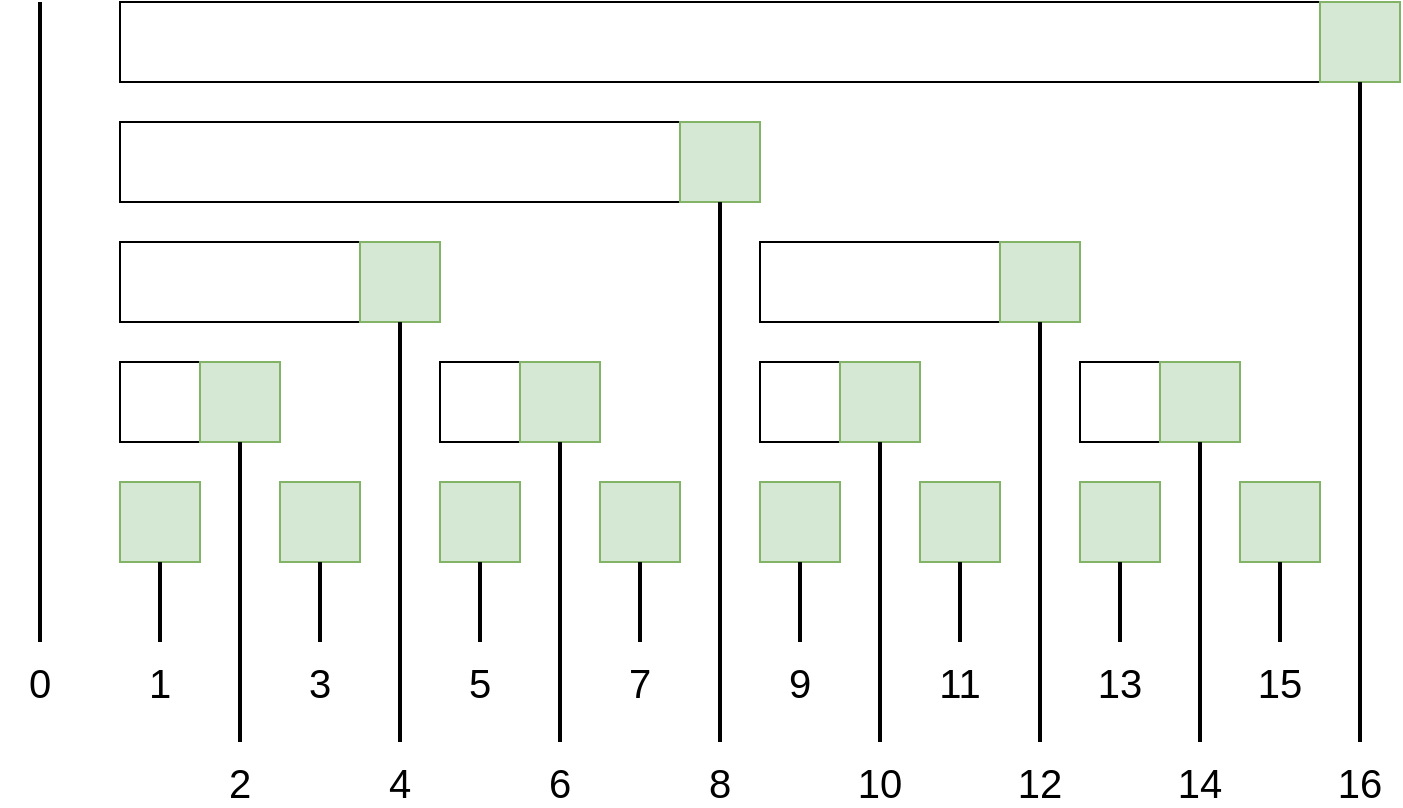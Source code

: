 <mxfile version="10.6.5" type="device"><diagram id="hApV0qm7NtAf2HC0WizN" name="Page-1"><mxGraphModel dx="1394" dy="771" grid="1" gridSize="10" guides="1" tooltips="1" connect="1" arrows="1" fold="1" page="1" pageScale="1" pageWidth="827" pageHeight="1169" math="0" shadow="0"><root><mxCell id="0"/><mxCell id="1" parent="0"/><mxCell id="tQA3PvENrTrtkF6yxCh7-1" value="" style="rounded=0;whiteSpace=wrap;html=1;" vertex="1" parent="1"><mxGeometry x="300" y="80" width="640" height="40" as="geometry"/></mxCell><mxCell id="tQA3PvENrTrtkF6yxCh7-2" value="" style="whiteSpace=wrap;html=1;aspect=fixed;fillColor=#d5e8d4;strokeColor=#82b366;" vertex="1" parent="1"><mxGeometry x="900" y="80" width="40" height="40" as="geometry"/></mxCell><mxCell id="tQA3PvENrTrtkF6yxCh7-19" value="" style="rounded=0;whiteSpace=wrap;html=1;" vertex="1" parent="1"><mxGeometry x="300" y="140" width="320" height="40" as="geometry"/></mxCell><mxCell id="tQA3PvENrTrtkF6yxCh7-21" value="" style="rounded=0;whiteSpace=wrap;html=1;" vertex="1" parent="1"><mxGeometry x="300" y="200" width="160" height="40" as="geometry"/></mxCell><mxCell id="tQA3PvENrTrtkF6yxCh7-23" value="" style="whiteSpace=wrap;html=1;aspect=fixed;fillColor=#d5e8d4;strokeColor=#82b366;" vertex="1" parent="1"><mxGeometry x="420" y="200" width="40" height="40" as="geometry"/></mxCell><mxCell id="tQA3PvENrTrtkF6yxCh7-24" value="" style="rounded=0;whiteSpace=wrap;html=1;" vertex="1" parent="1"><mxGeometry x="300" y="260" width="80" height="40" as="geometry"/></mxCell><mxCell id="tQA3PvENrTrtkF6yxCh7-30" value="" style="whiteSpace=wrap;html=1;aspect=fixed;fillColor=#d5e8d4;strokeColor=#82b366;" vertex="1" parent="1"><mxGeometry x="580" y="140" width="40" height="40" as="geometry"/></mxCell><mxCell id="tQA3PvENrTrtkF6yxCh7-39" value="" style="whiteSpace=wrap;html=1;aspect=fixed;fillColor=#d5e8d4;strokeColor=#82b366;" vertex="1" parent="1"><mxGeometry x="340" y="260" width="40" height="40" as="geometry"/></mxCell><mxCell id="tQA3PvENrTrtkF6yxCh7-40" value="" style="whiteSpace=wrap;html=1;aspect=fixed;fillColor=#d5e8d4;strokeColor=#82b366;" vertex="1" parent="1"><mxGeometry x="300" y="320" width="40" height="40" as="geometry"/></mxCell><mxCell id="tQA3PvENrTrtkF6yxCh7-41" value="" style="whiteSpace=wrap;html=1;aspect=fixed;fillColor=#d5e8d4;strokeColor=#82b366;" vertex="1" parent="1"><mxGeometry x="380" y="320" width="40" height="40" as="geometry"/></mxCell><mxCell id="tQA3PvENrTrtkF6yxCh7-42" value="" style="rounded=0;whiteSpace=wrap;html=1;" vertex="1" parent="1"><mxGeometry x="460" y="260" width="80" height="40" as="geometry"/></mxCell><mxCell id="tQA3PvENrTrtkF6yxCh7-43" value="" style="whiteSpace=wrap;html=1;aspect=fixed;fillColor=#d5e8d4;strokeColor=#82b366;" vertex="1" parent="1"><mxGeometry x="500" y="260" width="40" height="40" as="geometry"/></mxCell><mxCell id="tQA3PvENrTrtkF6yxCh7-44" value="" style="whiteSpace=wrap;html=1;aspect=fixed;fillColor=#d5e8d4;strokeColor=#82b366;" vertex="1" parent="1"><mxGeometry x="460" y="320" width="40" height="40" as="geometry"/></mxCell><mxCell id="tQA3PvENrTrtkF6yxCh7-45" value="" style="whiteSpace=wrap;html=1;aspect=fixed;fillColor=#d5e8d4;strokeColor=#82b366;" vertex="1" parent="1"><mxGeometry x="540" y="320" width="40" height="40" as="geometry"/></mxCell><mxCell id="tQA3PvENrTrtkF6yxCh7-46" value="" style="rounded=0;whiteSpace=wrap;html=1;" vertex="1" parent="1"><mxGeometry x="620" y="200" width="160" height="40" as="geometry"/></mxCell><mxCell id="tQA3PvENrTrtkF6yxCh7-47" value="" style="whiteSpace=wrap;html=1;aspect=fixed;fillColor=#d5e8d4;strokeColor=#82b366;" vertex="1" parent="1"><mxGeometry x="740" y="200" width="40" height="40" as="geometry"/></mxCell><mxCell id="tQA3PvENrTrtkF6yxCh7-48" value="" style="rounded=0;whiteSpace=wrap;html=1;" vertex="1" parent="1"><mxGeometry x="620" y="260" width="80" height="40" as="geometry"/></mxCell><mxCell id="tQA3PvENrTrtkF6yxCh7-49" value="" style="whiteSpace=wrap;html=1;aspect=fixed;fillColor=#d5e8d4;strokeColor=#82b366;" vertex="1" parent="1"><mxGeometry x="660" y="260" width="40" height="40" as="geometry"/></mxCell><mxCell id="tQA3PvENrTrtkF6yxCh7-50" value="" style="whiteSpace=wrap;html=1;aspect=fixed;fillColor=#d5e8d4;strokeColor=#82b366;" vertex="1" parent="1"><mxGeometry x="620" y="320" width="40" height="40" as="geometry"/></mxCell><mxCell id="tQA3PvENrTrtkF6yxCh7-51" value="" style="whiteSpace=wrap;html=1;aspect=fixed;fillColor=#d5e8d4;strokeColor=#82b366;" vertex="1" parent="1"><mxGeometry x="700" y="320" width="40" height="40" as="geometry"/></mxCell><mxCell id="tQA3PvENrTrtkF6yxCh7-52" value="" style="rounded=0;whiteSpace=wrap;html=1;" vertex="1" parent="1"><mxGeometry x="780" y="260" width="80" height="40" as="geometry"/></mxCell><mxCell id="tQA3PvENrTrtkF6yxCh7-53" value="" style="whiteSpace=wrap;html=1;aspect=fixed;fillColor=#d5e8d4;strokeColor=#82b366;" vertex="1" parent="1"><mxGeometry x="820" y="260" width="40" height="40" as="geometry"/></mxCell><mxCell id="tQA3PvENrTrtkF6yxCh7-54" value="" style="whiteSpace=wrap;html=1;aspect=fixed;fillColor=#d5e8d4;strokeColor=#82b366;" vertex="1" parent="1"><mxGeometry x="780" y="320" width="40" height="40" as="geometry"/></mxCell><mxCell id="tQA3PvENrTrtkF6yxCh7-55" value="" style="whiteSpace=wrap;html=1;aspect=fixed;fillColor=#d5e8d4;strokeColor=#82b366;" vertex="1" parent="1"><mxGeometry x="860" y="320" width="40" height="40" as="geometry"/></mxCell><mxCell id="tQA3PvENrTrtkF6yxCh7-56" value="" style="endArrow=none;html=1;entryX=0.5;entryY=1;entryDx=0;entryDy=0;strokeWidth=2;fillColor=#d5e8d4;strokeColor=#000000;" edge="1" parent="1" target="tQA3PvENrTrtkF6yxCh7-40"><mxGeometry width="50" height="50" relative="1" as="geometry"><mxPoint x="320" y="400" as="sourcePoint"/><mxPoint x="350" y="380" as="targetPoint"/></mxGeometry></mxCell><mxCell id="tQA3PvENrTrtkF6yxCh7-57" value="" style="endArrow=none;html=1;strokeColor=#000000;strokeWidth=2;" edge="1" parent="1"><mxGeometry width="50" height="50" relative="1" as="geometry"><mxPoint x="260" y="400" as="sourcePoint"/><mxPoint x="260" y="80" as="targetPoint"/></mxGeometry></mxCell><mxCell id="tQA3PvENrTrtkF6yxCh7-58" value="&lt;font style=&quot;font-size: 20px&quot;&gt;0&lt;/font&gt;" style="text;html=1;strokeColor=none;fillColor=none;align=center;verticalAlign=middle;whiteSpace=wrap;rounded=0;" vertex="1" parent="1"><mxGeometry x="240" y="410" width="40" height="20" as="geometry"/></mxCell><mxCell id="tQA3PvENrTrtkF6yxCh7-59" value="&lt;font style=&quot;font-size: 20px&quot;&gt;1&lt;/font&gt;" style="text;html=1;strokeColor=none;fillColor=none;align=center;verticalAlign=middle;whiteSpace=wrap;rounded=0;" vertex="1" parent="1"><mxGeometry x="300" y="410" width="40" height="20" as="geometry"/></mxCell><mxCell id="tQA3PvENrTrtkF6yxCh7-60" value="" style="endArrow=none;html=1;entryX=0.5;entryY=1;entryDx=0;entryDy=0;strokeWidth=2;fillColor=#d5e8d4;strokeColor=#000000;" edge="1" parent="1" target="tQA3PvENrTrtkF6yxCh7-39"><mxGeometry width="50" height="50" relative="1" as="geometry"><mxPoint x="360" y="450" as="sourcePoint"/><mxPoint x="359.5" y="360" as="targetPoint"/></mxGeometry></mxCell><mxCell id="tQA3PvENrTrtkF6yxCh7-61" value="&lt;font style=&quot;font-size: 20px&quot;&gt;2&lt;/font&gt;" style="text;html=1;strokeColor=none;fillColor=none;align=center;verticalAlign=middle;whiteSpace=wrap;rounded=0;" vertex="1" parent="1"><mxGeometry x="340" y="460" width="40" height="20" as="geometry"/></mxCell><mxCell id="tQA3PvENrTrtkF6yxCh7-64" value="" style="endArrow=none;html=1;entryX=0.5;entryY=1;entryDx=0;entryDy=0;strokeWidth=2;fillColor=#d5e8d4;strokeColor=#000000;" edge="1" parent="1"><mxGeometry width="50" height="50" relative="1" as="geometry"><mxPoint x="400" y="400" as="sourcePoint"/><mxPoint x="400" y="360" as="targetPoint"/></mxGeometry></mxCell><mxCell id="tQA3PvENrTrtkF6yxCh7-65" value="&lt;font style=&quot;font-size: 20px&quot;&gt;3&lt;/font&gt;" style="text;html=1;strokeColor=none;fillColor=none;align=center;verticalAlign=middle;whiteSpace=wrap;rounded=0;" vertex="1" parent="1"><mxGeometry x="380" y="410" width="40" height="20" as="geometry"/></mxCell><mxCell id="tQA3PvENrTrtkF6yxCh7-66" value="" style="endArrow=none;html=1;entryX=0.5;entryY=1;entryDx=0;entryDy=0;strokeWidth=2;fillColor=#d5e8d4;strokeColor=#000000;" edge="1" parent="1" target="tQA3PvENrTrtkF6yxCh7-23"><mxGeometry width="50" height="50" relative="1" as="geometry"><mxPoint x="440" y="450" as="sourcePoint"/><mxPoint x="440" y="300" as="targetPoint"/></mxGeometry></mxCell><mxCell id="tQA3PvENrTrtkF6yxCh7-67" value="&lt;font style=&quot;font-size: 20px&quot;&gt;4&lt;/font&gt;" style="text;html=1;strokeColor=none;fillColor=none;align=center;verticalAlign=middle;whiteSpace=wrap;rounded=0;" vertex="1" parent="1"><mxGeometry x="420" y="460" width="40" height="20" as="geometry"/></mxCell><mxCell id="tQA3PvENrTrtkF6yxCh7-68" value="" style="endArrow=none;html=1;entryX=0.5;entryY=1;entryDx=0;entryDy=0;strokeWidth=2;fillColor=#d5e8d4;strokeColor=#000000;" edge="1" parent="1"><mxGeometry width="50" height="50" relative="1" as="geometry"><mxPoint x="520" y="450" as="sourcePoint"/><mxPoint x="520" y="300" as="targetPoint"/></mxGeometry></mxCell><mxCell id="tQA3PvENrTrtkF6yxCh7-69" value="&lt;font style=&quot;font-size: 20px&quot;&gt;6&lt;/font&gt;" style="text;html=1;strokeColor=none;fillColor=none;align=center;verticalAlign=middle;whiteSpace=wrap;rounded=0;" vertex="1" parent="1"><mxGeometry x="500" y="460" width="40" height="20" as="geometry"/></mxCell><mxCell id="tQA3PvENrTrtkF6yxCh7-70" value="" style="endArrow=none;html=1;entryX=0.5;entryY=1;entryDx=0;entryDy=0;strokeWidth=2;fillColor=#d5e8d4;strokeColor=#000000;" edge="1" parent="1"><mxGeometry width="50" height="50" relative="1" as="geometry"><mxPoint x="480" y="400" as="sourcePoint"/><mxPoint x="480" y="360" as="targetPoint"/></mxGeometry></mxCell><mxCell id="tQA3PvENrTrtkF6yxCh7-71" value="&lt;font style=&quot;font-size: 20px&quot;&gt;5&lt;/font&gt;" style="text;html=1;strokeColor=none;fillColor=none;align=center;verticalAlign=middle;whiteSpace=wrap;rounded=0;" vertex="1" parent="1"><mxGeometry x="460" y="410" width="40" height="20" as="geometry"/></mxCell><mxCell id="tQA3PvENrTrtkF6yxCh7-72" value="" style="endArrow=none;html=1;entryX=0.5;entryY=1;entryDx=0;entryDy=0;strokeWidth=2;fillColor=#d5e8d4;strokeColor=#000000;" edge="1" parent="1"><mxGeometry width="50" height="50" relative="1" as="geometry"><mxPoint x="560" y="400" as="sourcePoint"/><mxPoint x="560" y="360" as="targetPoint"/></mxGeometry></mxCell><mxCell id="tQA3PvENrTrtkF6yxCh7-73" value="&lt;font style=&quot;font-size: 20px&quot;&gt;7&lt;/font&gt;" style="text;html=1;strokeColor=none;fillColor=none;align=center;verticalAlign=middle;whiteSpace=wrap;rounded=0;" vertex="1" parent="1"><mxGeometry x="540" y="410" width="40" height="20" as="geometry"/></mxCell><mxCell id="tQA3PvENrTrtkF6yxCh7-74" value="" style="endArrow=none;html=1;entryX=0.5;entryY=1;entryDx=0;entryDy=0;strokeWidth=2;fillColor=#d5e8d4;strokeColor=#000000;" edge="1" parent="1"><mxGeometry width="50" height="50" relative="1" as="geometry"><mxPoint x="640" y="400" as="sourcePoint"/><mxPoint x="640" y="360" as="targetPoint"/></mxGeometry></mxCell><mxCell id="tQA3PvENrTrtkF6yxCh7-75" value="&lt;font style=&quot;font-size: 20px&quot;&gt;9&lt;/font&gt;" style="text;html=1;strokeColor=none;fillColor=none;align=center;verticalAlign=middle;whiteSpace=wrap;rounded=0;" vertex="1" parent="1"><mxGeometry x="620" y="410" width="40" height="20" as="geometry"/></mxCell><mxCell id="tQA3PvENrTrtkF6yxCh7-76" value="" style="endArrow=none;html=1;entryX=0.5;entryY=1;entryDx=0;entryDy=0;strokeWidth=2;fillColor=#d5e8d4;strokeColor=#000000;" edge="1" parent="1"><mxGeometry width="50" height="50" relative="1" as="geometry"><mxPoint x="720" y="400" as="sourcePoint"/><mxPoint x="720" y="360" as="targetPoint"/></mxGeometry></mxCell><mxCell id="tQA3PvENrTrtkF6yxCh7-77" value="&lt;font style=&quot;font-size: 20px&quot;&gt;11&lt;/font&gt;" style="text;html=1;strokeColor=none;fillColor=none;align=center;verticalAlign=middle;whiteSpace=wrap;rounded=0;" vertex="1" parent="1"><mxGeometry x="700" y="410" width="40" height="20" as="geometry"/></mxCell><mxCell id="tQA3PvENrTrtkF6yxCh7-78" value="" style="endArrow=none;html=1;entryX=0.5;entryY=1;entryDx=0;entryDy=0;strokeWidth=2;fillColor=#d5e8d4;strokeColor=#000000;" edge="1" parent="1"><mxGeometry width="50" height="50" relative="1" as="geometry"><mxPoint x="800" y="400" as="sourcePoint"/><mxPoint x="800" y="360" as="targetPoint"/></mxGeometry></mxCell><mxCell id="tQA3PvENrTrtkF6yxCh7-79" value="&lt;font style=&quot;font-size: 20px&quot;&gt;13&lt;/font&gt;" style="text;html=1;strokeColor=none;fillColor=none;align=center;verticalAlign=middle;whiteSpace=wrap;rounded=0;" vertex="1" parent="1"><mxGeometry x="780" y="410" width="40" height="20" as="geometry"/></mxCell><mxCell id="tQA3PvENrTrtkF6yxCh7-80" value="" style="endArrow=none;html=1;entryX=0.5;entryY=1;entryDx=0;entryDy=0;strokeWidth=2;fillColor=#d5e8d4;strokeColor=#000000;" edge="1" parent="1"><mxGeometry width="50" height="50" relative="1" as="geometry"><mxPoint x="880" y="400" as="sourcePoint"/><mxPoint x="880" y="360" as="targetPoint"/></mxGeometry></mxCell><mxCell id="tQA3PvENrTrtkF6yxCh7-81" value="&lt;font style=&quot;font-size: 20px&quot;&gt;15&lt;/font&gt;" style="text;html=1;strokeColor=none;fillColor=none;align=center;verticalAlign=middle;whiteSpace=wrap;rounded=0;" vertex="1" parent="1"><mxGeometry x="860" y="410" width="40" height="20" as="geometry"/></mxCell><mxCell id="tQA3PvENrTrtkF6yxCh7-82" value="" style="endArrow=none;html=1;entryX=0.5;entryY=1;entryDx=0;entryDy=0;strokeWidth=2;fillColor=#d5e8d4;strokeColor=#000000;" edge="1" parent="1"><mxGeometry width="50" height="50" relative="1" as="geometry"><mxPoint x="760" y="450" as="sourcePoint"/><mxPoint x="760" y="240" as="targetPoint"/></mxGeometry></mxCell><mxCell id="tQA3PvENrTrtkF6yxCh7-83" value="&lt;font style=&quot;font-size: 20px&quot;&gt;12&lt;/font&gt;" style="text;html=1;strokeColor=none;fillColor=none;align=center;verticalAlign=middle;whiteSpace=wrap;rounded=0;" vertex="1" parent="1"><mxGeometry x="740" y="460" width="40" height="20" as="geometry"/></mxCell><mxCell id="tQA3PvENrTrtkF6yxCh7-84" value="" style="endArrow=none;html=1;entryX=0.5;entryY=1;entryDx=0;entryDy=0;strokeWidth=2;fillColor=#d5e8d4;strokeColor=#000000;" edge="1" parent="1"><mxGeometry width="50" height="50" relative="1" as="geometry"><mxPoint x="680" y="450" as="sourcePoint"/><mxPoint x="680" y="300" as="targetPoint"/></mxGeometry></mxCell><mxCell id="tQA3PvENrTrtkF6yxCh7-85" value="&lt;font style=&quot;font-size: 20px&quot;&gt;10&lt;/font&gt;" style="text;html=1;strokeColor=none;fillColor=none;align=center;verticalAlign=middle;whiteSpace=wrap;rounded=0;" vertex="1" parent="1"><mxGeometry x="660" y="460" width="40" height="20" as="geometry"/></mxCell><mxCell id="tQA3PvENrTrtkF6yxCh7-86" value="" style="endArrow=none;html=1;entryX=0.5;entryY=1;entryDx=0;entryDy=0;strokeWidth=2;fillColor=#d5e8d4;strokeColor=#000000;" edge="1" parent="1"><mxGeometry width="50" height="50" relative="1" as="geometry"><mxPoint x="840" y="450" as="sourcePoint"/><mxPoint x="840" y="300" as="targetPoint"/></mxGeometry></mxCell><mxCell id="tQA3PvENrTrtkF6yxCh7-87" value="&lt;font style=&quot;font-size: 20px&quot;&gt;14&lt;/font&gt;" style="text;html=1;strokeColor=none;fillColor=none;align=center;verticalAlign=middle;whiteSpace=wrap;rounded=0;" vertex="1" parent="1"><mxGeometry x="820" y="460" width="40" height="20" as="geometry"/></mxCell><mxCell id="tQA3PvENrTrtkF6yxCh7-88" value="" style="endArrow=none;html=1;entryX=0.5;entryY=1;entryDx=0;entryDy=0;strokeWidth=2;fillColor=#d5e8d4;strokeColor=#000000;" edge="1" parent="1" target="tQA3PvENrTrtkF6yxCh7-30"><mxGeometry width="50" height="50" relative="1" as="geometry"><mxPoint x="600" y="450" as="sourcePoint"/><mxPoint x="600" y="240" as="targetPoint"/></mxGeometry></mxCell><mxCell id="tQA3PvENrTrtkF6yxCh7-89" value="&lt;font style=&quot;font-size: 20px&quot;&gt;8&lt;/font&gt;" style="text;html=1;strokeColor=none;fillColor=none;align=center;verticalAlign=middle;whiteSpace=wrap;rounded=0;" vertex="1" parent="1"><mxGeometry x="580" y="460" width="40" height="20" as="geometry"/></mxCell><mxCell id="tQA3PvENrTrtkF6yxCh7-90" value="" style="endArrow=none;html=1;entryX=0.5;entryY=1;entryDx=0;entryDy=0;strokeWidth=2;fillColor=#d5e8d4;strokeColor=#000000;" edge="1" parent="1" target="tQA3PvENrTrtkF6yxCh7-2"><mxGeometry width="50" height="50" relative="1" as="geometry"><mxPoint x="920" y="450" as="sourcePoint"/><mxPoint x="919.5" y="235" as="targetPoint"/></mxGeometry></mxCell><mxCell id="tQA3PvENrTrtkF6yxCh7-91" value="&lt;font style=&quot;font-size: 20px&quot;&gt;16&lt;/font&gt;" style="text;html=1;strokeColor=none;fillColor=none;align=center;verticalAlign=middle;whiteSpace=wrap;rounded=0;" vertex="1" parent="1"><mxGeometry x="900" y="460" width="40" height="20" as="geometry"/></mxCell></root></mxGraphModel></diagram></mxfile>